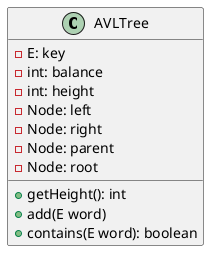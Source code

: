 @startuml

class AVLTree{
    - E: key
    - int: balance
    - int: height
    - Node: left
    - Node: right
    - Node: parent
    - Node: root

    + getHeight(): int
    + add(E word)
    + contains(E word): boolean
}


@enduml